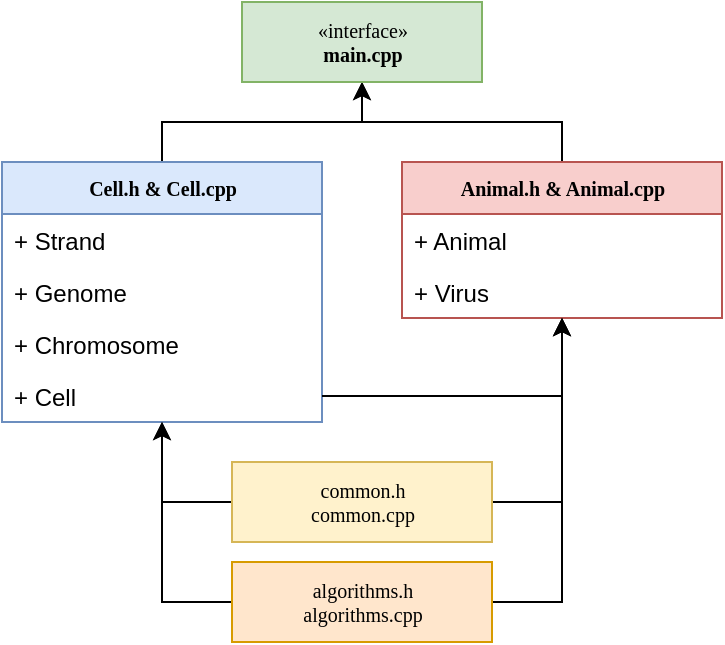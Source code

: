 <mxfile version="20.8.16" type="device"><diagram name="Page-1" id="c4acf3e9-155e-7222-9cf6-157b1a14988f"><mxGraphModel dx="786" dy="482" grid="1" gridSize="10" guides="1" tooltips="1" connect="1" arrows="1" fold="1" page="1" pageScale="1" pageWidth="850" pageHeight="1100" background="none" math="0" shadow="0"><root><mxCell id="0"/><mxCell id="1" parent="0"/><mxCell id="uU0eDVhorqXpbtZ_4VuR-15" value="" style="edgeStyle=orthogonalEdgeStyle;rounded=0;orthogonalLoop=1;jettySize=auto;html=1;entryX=0.5;entryY=1;entryDx=0;entryDy=0;exitX=0.5;exitY=0;exitDx=0;exitDy=0;jumpStyle=none;" parent="1" source="uU0eDVhorqXpbtZ_4VuR-2" target="uU0eDVhorqXpbtZ_4VuR-1" edge="1"><mxGeometry relative="1" as="geometry"><mxPoint x="100" y="80" as="sourcePoint"/></mxGeometry></mxCell><mxCell id="uU0eDVhorqXpbtZ_4VuR-16" value="" style="edgeStyle=orthogonalEdgeStyle;rounded=0;orthogonalLoop=1;jettySize=auto;html=1;entryX=0.5;entryY=1;entryDx=0;entryDy=0;exitX=0.5;exitY=0;exitDx=0;exitDy=0;jumpStyle=none;" parent="1" source="uU0eDVhorqXpbtZ_4VuR-6" target="uU0eDVhorqXpbtZ_4VuR-1" edge="1"><mxGeometry x="-0.286" relative="1" as="geometry"><mxPoint x="430" y="70" as="sourcePoint"/><mxPoint as="offset"/></mxGeometry></mxCell><mxCell id="uU0eDVhorqXpbtZ_4VuR-1" value="«interface»&lt;br&gt;&lt;b&gt;main.cpp&lt;/b&gt;" style="html=1;rounded=0;shadow=0;comic=0;labelBackgroundColor=none;strokeWidth=1;fontFamily=Verdana;fontSize=10;align=center;fillColor=#d5e8d4;strokeColor=#82b366;" parent="1" vertex="1"><mxGeometry x="200" y="40" width="120" height="40" as="geometry"/></mxCell><mxCell id="uU0eDVhorqXpbtZ_4VuR-2" value="Cell.h &amp;amp; Cell.cpp" style="swimlane;html=1;fontStyle=1;childLayout=stackLayout;horizontal=1;startSize=26;fillColor=#dae8fc;horizontalStack=0;resizeParent=1;resizeLast=0;collapsible=1;marginBottom=0;swimlaneFillColor=#ffffff;rounded=0;shadow=0;comic=0;labelBackgroundColor=none;strokeWidth=1;fontFamily=Verdana;fontSize=10;align=center;strokeColor=#6c8ebf;" parent="1" vertex="1"><mxGeometry x="80" y="120" width="160" height="130" as="geometry"/></mxCell><mxCell id="uU0eDVhorqXpbtZ_4VuR-3" value="+ Strand" style="text;html=1;strokeColor=none;fillColor=none;align=left;verticalAlign=top;spacingLeft=4;spacingRight=4;whiteSpace=wrap;overflow=hidden;rotatable=0;points=[[0,0.5],[1,0.5]];portConstraint=eastwest;" parent="uU0eDVhorqXpbtZ_4VuR-2" vertex="1"><mxGeometry y="26" width="160" height="26" as="geometry"/></mxCell><mxCell id="uU0eDVhorqXpbtZ_4VuR-4" value="+ Genome" style="text;html=1;strokeColor=none;fillColor=none;align=left;verticalAlign=top;spacingLeft=4;spacingRight=4;whiteSpace=wrap;overflow=hidden;rotatable=0;points=[[0,0.5],[1,0.5]];portConstraint=eastwest;" parent="uU0eDVhorqXpbtZ_4VuR-2" vertex="1"><mxGeometry y="52" width="160" height="26" as="geometry"/></mxCell><mxCell id="uU0eDVhorqXpbtZ_4VuR-5" value="+ Chromosome" style="text;html=1;strokeColor=none;fillColor=none;align=left;verticalAlign=top;spacingLeft=4;spacingRight=4;whiteSpace=wrap;overflow=hidden;rotatable=0;points=[[0,0.5],[1,0.5]];portConstraint=eastwest;" parent="uU0eDVhorqXpbtZ_4VuR-2" vertex="1"><mxGeometry y="78" width="160" height="26" as="geometry"/></mxCell><mxCell id="uU0eDVhorqXpbtZ_4VuR-10" value="+ Cell" style="text;html=1;strokeColor=none;fillColor=none;align=left;verticalAlign=top;spacingLeft=4;spacingRight=4;whiteSpace=wrap;overflow=hidden;rotatable=0;points=[[0,0.5],[1,0.5]];portConstraint=eastwest;" parent="uU0eDVhorqXpbtZ_4VuR-2" vertex="1"><mxGeometry y="104" width="160" height="26" as="geometry"/></mxCell><mxCell id="uU0eDVhorqXpbtZ_4VuR-6" value="Animal.h &amp;amp; Animal.cpp" style="swimlane;html=1;fontStyle=1;childLayout=stackLayout;horizontal=1;startSize=26;fillColor=#f8cecc;horizontalStack=0;resizeParent=1;resizeLast=0;collapsible=1;marginBottom=0;swimlaneFillColor=#ffffff;rounded=0;shadow=0;comic=0;labelBackgroundColor=none;strokeWidth=1;fontFamily=Verdana;fontSize=10;align=center;strokeColor=#b85450;" parent="1" vertex="1"><mxGeometry x="280" y="120" width="160" height="78" as="geometry"/></mxCell><mxCell id="uU0eDVhorqXpbtZ_4VuR-7" value="+ Animal" style="text;html=1;strokeColor=none;fillColor=none;align=left;verticalAlign=top;spacingLeft=4;spacingRight=4;whiteSpace=wrap;overflow=hidden;rotatable=0;points=[[0,0.5],[1,0.5]];portConstraint=eastwest;" parent="uU0eDVhorqXpbtZ_4VuR-6" vertex="1"><mxGeometry y="26" width="160" height="26" as="geometry"/></mxCell><mxCell id="uU0eDVhorqXpbtZ_4VuR-8" value="+ Virus" style="text;html=1;strokeColor=none;fillColor=none;align=left;verticalAlign=top;spacingLeft=4;spacingRight=4;whiteSpace=wrap;overflow=hidden;rotatable=0;points=[[0,0.5],[1,0.5]];portConstraint=eastwest;" parent="uU0eDVhorqXpbtZ_4VuR-6" vertex="1"><mxGeometry y="52" width="160" height="26" as="geometry"/></mxCell><mxCell id="Hz0l_R8cV93yEX7eQslw-1" value="" style="edgeStyle=orthogonalEdgeStyle;rounded=0;orthogonalLoop=1;jettySize=auto;html=1;entryX=0.5;entryY=1;entryDx=0;entryDy=0;exitX=0;exitY=0.5;exitDx=0;exitDy=0;jumpStyle=none;" parent="1" source="BreNQMKlhv0MRqONsoOq-5" target="uU0eDVhorqXpbtZ_4VuR-2" edge="1"><mxGeometry x="0.529" relative="1" as="geometry"><mxPoint as="offset"/></mxGeometry></mxCell><mxCell id="bkcgRC_EMpaa0eBvUq9L-3" value="" style="edgeStyle=orthogonalEdgeStyle;rounded=0;orthogonalLoop=1;jettySize=auto;html=1;entryX=0.5;entryY=1;entryDx=0;entryDy=0;exitX=1;exitY=0.5;exitDx=0;exitDy=0;jumpStyle=none;" edge="1" parent="1" source="BreNQMKlhv0MRqONsoOq-5" target="uU0eDVhorqXpbtZ_4VuR-6"><mxGeometry relative="1" as="geometry"/></mxCell><mxCell id="BreNQMKlhv0MRqONsoOq-5" value="&lt;span style=&quot;font-weight: normal;&quot;&gt;common.h&lt;br&gt;common.cpp&lt;/span&gt;" style="html=1;rounded=0;shadow=0;comic=0;labelBackgroundColor=none;strokeWidth=1;fontFamily=Verdana;fontSize=10;align=center;fillColor=#fff2cc;strokeColor=#d6b656;fontStyle=1" parent="1" vertex="1"><mxGeometry x="195" y="270" width="130" height="40" as="geometry"/></mxCell><mxCell id="dxGSZ4JgsD89DS2MDtVa-7" value="" style="edgeStyle=orthogonalEdgeStyle;rounded=0;orthogonalLoop=1;jettySize=auto;html=1;exitX=1;exitY=0.5;exitDx=0;exitDy=0;entryX=0.5;entryY=1;entryDx=0;entryDy=0;jumpStyle=none;" parent="1" source="uU0eDVhorqXpbtZ_4VuR-10" target="uU0eDVhorqXpbtZ_4VuR-6" edge="1"><mxGeometry relative="1" as="geometry"><mxPoint x="300" y="220" as="targetPoint"/></mxGeometry></mxCell><mxCell id="bkcgRC_EMpaa0eBvUq9L-5" value="" style="edgeStyle=orthogonalEdgeStyle;rounded=0;orthogonalLoop=1;jettySize=auto;html=1;entryX=0.5;entryY=1;entryDx=0;entryDy=0;exitX=0;exitY=0.5;exitDx=0;exitDy=0;jumpStyle=none;" edge="1" parent="1" source="bkcgRC_EMpaa0eBvUq9L-1" target="uU0eDVhorqXpbtZ_4VuR-2"><mxGeometry relative="1" as="geometry"/></mxCell><mxCell id="bkcgRC_EMpaa0eBvUq9L-10" style="edgeStyle=orthogonalEdgeStyle;rounded=0;orthogonalLoop=1;jettySize=auto;html=1;entryX=0.5;entryY=1;entryDx=0;entryDy=0;exitX=1;exitY=0.5;exitDx=0;exitDy=0;jumpStyle=none;" edge="1" parent="1" source="bkcgRC_EMpaa0eBvUq9L-1" target="uU0eDVhorqXpbtZ_4VuR-6"><mxGeometry relative="1" as="geometry"/></mxCell><mxCell id="bkcgRC_EMpaa0eBvUq9L-1" value="algorithms.h&lt;br&gt;&lt;span style=&quot;border-color: var(--border-color);&quot;&gt;algorithms&lt;/span&gt;.cpp" style="html=1;rounded=0;shadow=0;comic=0;labelBackgroundColor=none;strokeWidth=1;fontFamily=Verdana;fontSize=10;align=center;fillColor=#ffe6cc;strokeColor=#d79b00;" vertex="1" parent="1"><mxGeometry x="195" y="320" width="130" height="40" as="geometry"/></mxCell></root></mxGraphModel></diagram></mxfile>